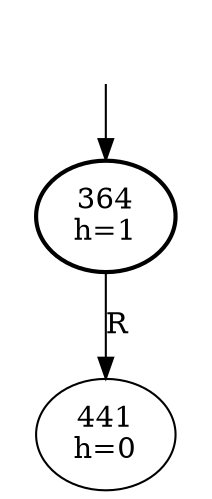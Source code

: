 digraph
 {
	Dummy [style=invis];
	Dummy -> 364;
	364 [penwidth=2];

	
      364 [label="364\nh=1"];

      364 -> 441 [label="R"];
      441 [label="441\nh=0"];

}